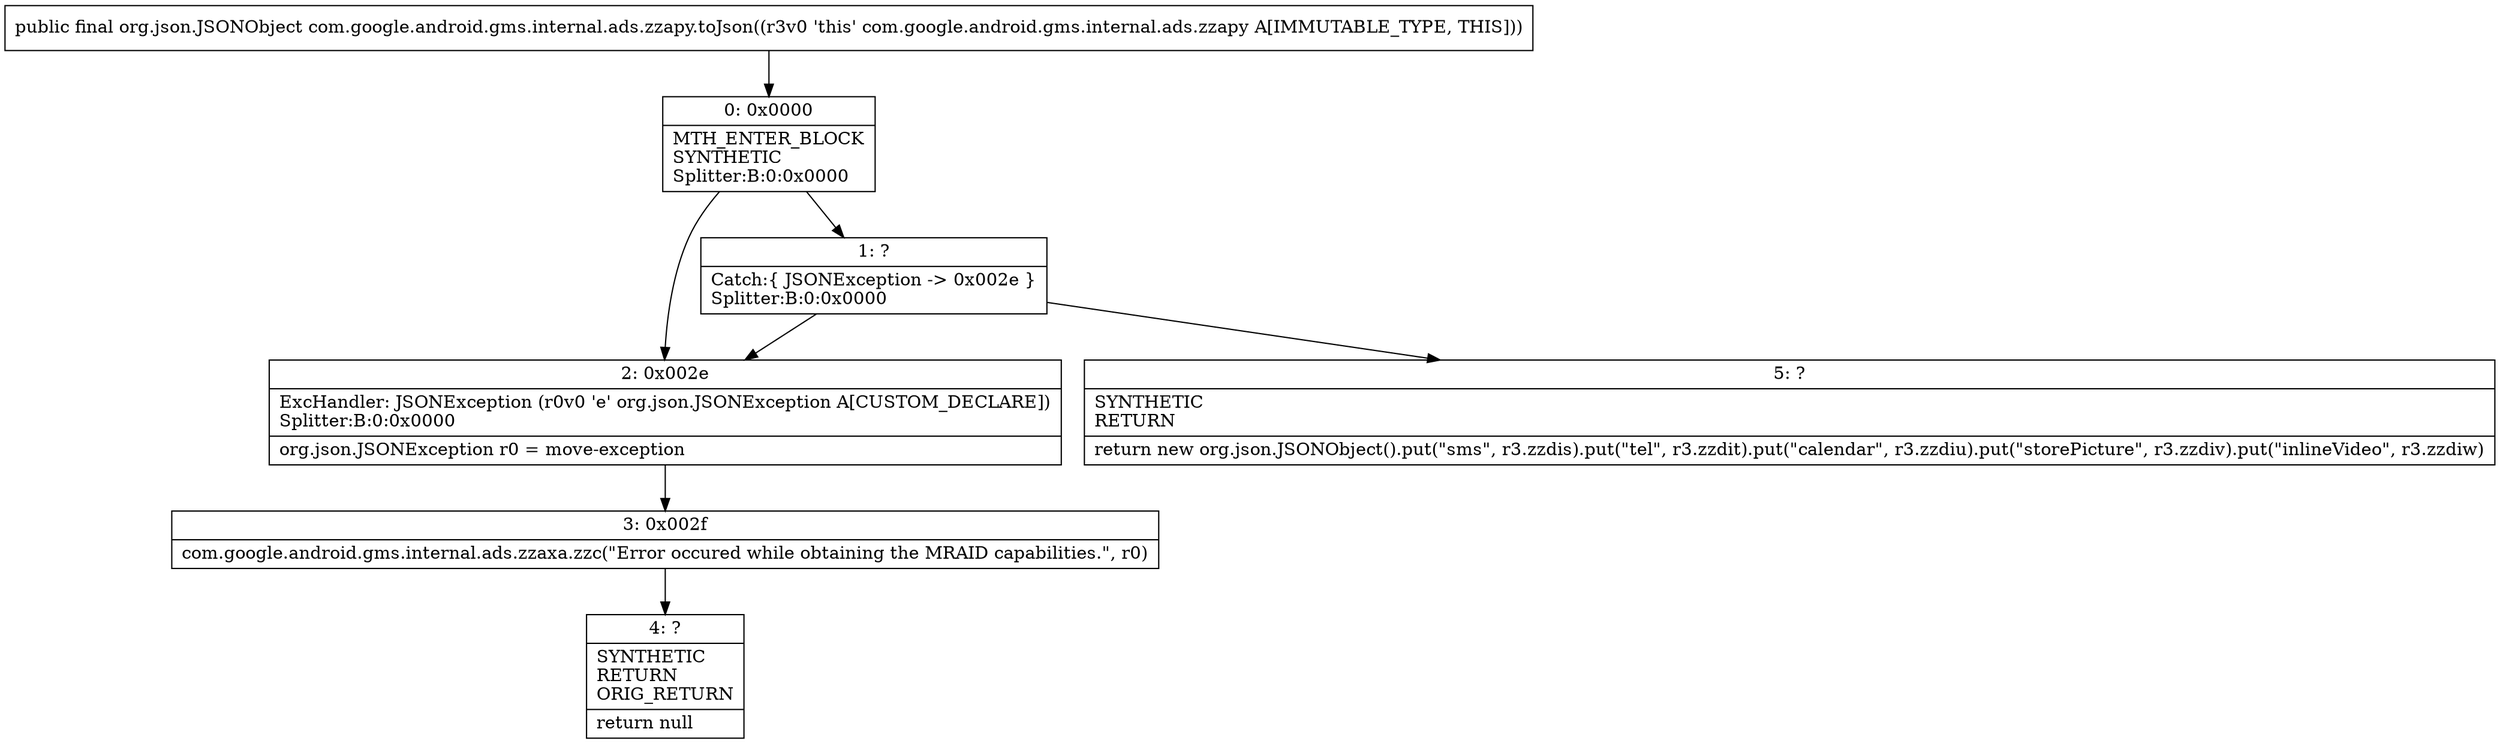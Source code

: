 digraph "CFG forcom.google.android.gms.internal.ads.zzapy.toJson()Lorg\/json\/JSONObject;" {
Node_0 [shape=record,label="{0\:\ 0x0000|MTH_ENTER_BLOCK\lSYNTHETIC\lSplitter:B:0:0x0000\l}"];
Node_1 [shape=record,label="{1\:\ ?|Catch:\{ JSONException \-\> 0x002e \}\lSplitter:B:0:0x0000\l}"];
Node_2 [shape=record,label="{2\:\ 0x002e|ExcHandler: JSONException (r0v0 'e' org.json.JSONException A[CUSTOM_DECLARE])\lSplitter:B:0:0x0000\l|org.json.JSONException r0 = move\-exception\l}"];
Node_3 [shape=record,label="{3\:\ 0x002f|com.google.android.gms.internal.ads.zzaxa.zzc(\"Error occured while obtaining the MRAID capabilities.\", r0)\l}"];
Node_4 [shape=record,label="{4\:\ ?|SYNTHETIC\lRETURN\lORIG_RETURN\l|return null\l}"];
Node_5 [shape=record,label="{5\:\ ?|SYNTHETIC\lRETURN\l|return new org.json.JSONObject().put(\"sms\", r3.zzdis).put(\"tel\", r3.zzdit).put(\"calendar\", r3.zzdiu).put(\"storePicture\", r3.zzdiv).put(\"inlineVideo\", r3.zzdiw)\l}"];
MethodNode[shape=record,label="{public final org.json.JSONObject com.google.android.gms.internal.ads.zzapy.toJson((r3v0 'this' com.google.android.gms.internal.ads.zzapy A[IMMUTABLE_TYPE, THIS])) }"];
MethodNode -> Node_0;
Node_0 -> Node_1;
Node_0 -> Node_2;
Node_1 -> Node_2;
Node_1 -> Node_5;
Node_2 -> Node_3;
Node_3 -> Node_4;
}

